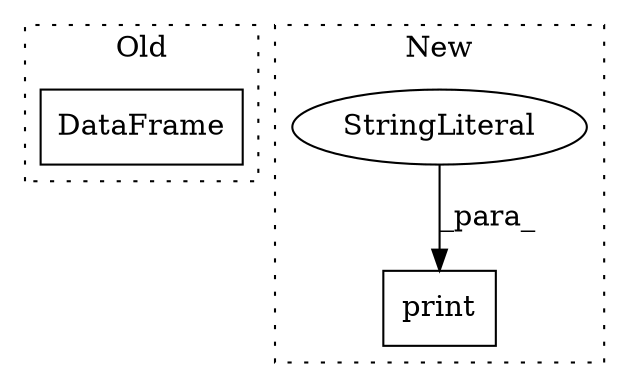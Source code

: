 digraph G {
subgraph cluster0 {
1 [label="DataFrame" a="32" s="7294,7361" l="10,1" shape="box"];
label = "Old";
style="dotted";
}
subgraph cluster1 {
2 [label="print" a="32" s="7298,7312" l="6,1" shape="box"];
3 [label="StringLiteral" a="45" s="7304" l="8" shape="ellipse"];
label = "New";
style="dotted";
}
3 -> 2 [label="_para_"];
}